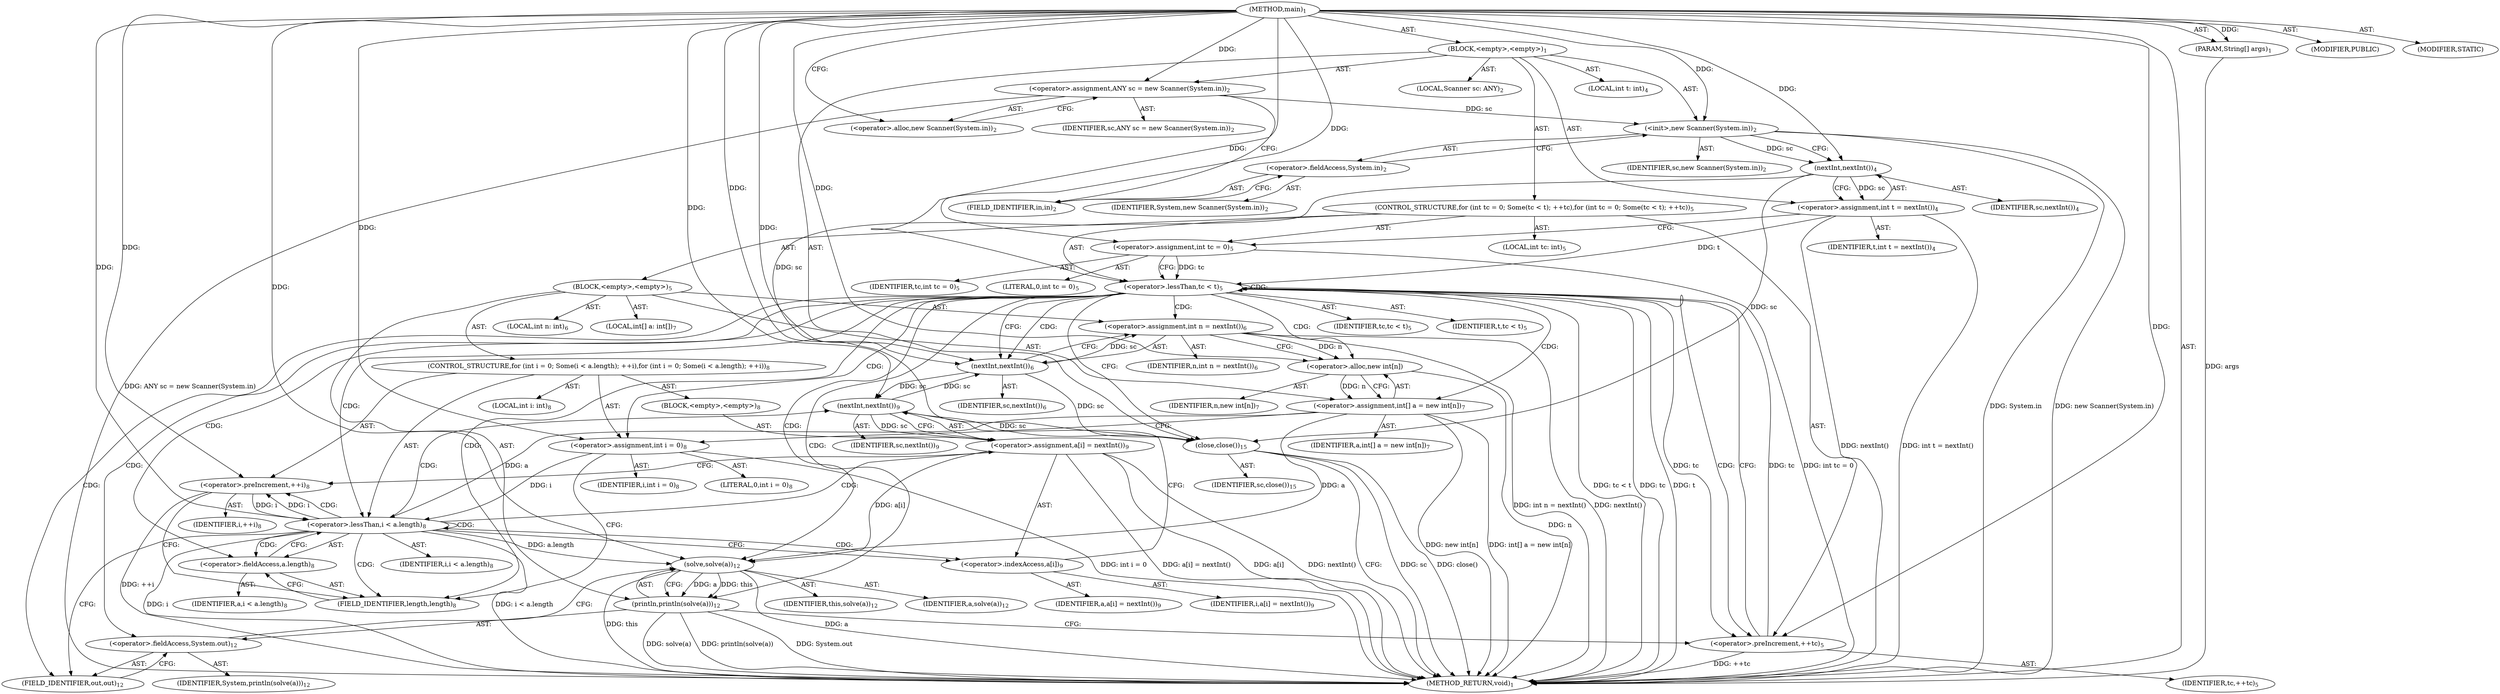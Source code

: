 digraph "main" {  
"19" [label = <(METHOD,main)<SUB>1</SUB>> ]
"20" [label = <(PARAM,String[] args)<SUB>1</SUB>> ]
"21" [label = <(BLOCK,&lt;empty&gt;,&lt;empty&gt;)<SUB>1</SUB>> ]
"4" [label = <(LOCAL,Scanner sc: ANY)<SUB>2</SUB>> ]
"22" [label = <(&lt;operator&gt;.assignment,ANY sc = new Scanner(System.in))<SUB>2</SUB>> ]
"23" [label = <(IDENTIFIER,sc,ANY sc = new Scanner(System.in))<SUB>2</SUB>> ]
"24" [label = <(&lt;operator&gt;.alloc,new Scanner(System.in))<SUB>2</SUB>> ]
"25" [label = <(&lt;init&gt;,new Scanner(System.in))<SUB>2</SUB>> ]
"3" [label = <(IDENTIFIER,sc,new Scanner(System.in))<SUB>2</SUB>> ]
"26" [label = <(&lt;operator&gt;.fieldAccess,System.in)<SUB>2</SUB>> ]
"27" [label = <(IDENTIFIER,System,new Scanner(System.in))<SUB>2</SUB>> ]
"28" [label = <(FIELD_IDENTIFIER,in,in)<SUB>2</SUB>> ]
"29" [label = <(LOCAL,int t: int)<SUB>4</SUB>> ]
"30" [label = <(&lt;operator&gt;.assignment,int t = nextInt())<SUB>4</SUB>> ]
"31" [label = <(IDENTIFIER,t,int t = nextInt())<SUB>4</SUB>> ]
"32" [label = <(nextInt,nextInt())<SUB>4</SUB>> ]
"33" [label = <(IDENTIFIER,sc,nextInt())<SUB>4</SUB>> ]
"34" [label = <(CONTROL_STRUCTURE,for (int tc = 0; Some(tc &lt; t); ++tc),for (int tc = 0; Some(tc &lt; t); ++tc))<SUB>5</SUB>> ]
"35" [label = <(LOCAL,int tc: int)<SUB>5</SUB>> ]
"36" [label = <(&lt;operator&gt;.assignment,int tc = 0)<SUB>5</SUB>> ]
"37" [label = <(IDENTIFIER,tc,int tc = 0)<SUB>5</SUB>> ]
"38" [label = <(LITERAL,0,int tc = 0)<SUB>5</SUB>> ]
"39" [label = <(&lt;operator&gt;.lessThan,tc &lt; t)<SUB>5</SUB>> ]
"40" [label = <(IDENTIFIER,tc,tc &lt; t)<SUB>5</SUB>> ]
"41" [label = <(IDENTIFIER,t,tc &lt; t)<SUB>5</SUB>> ]
"42" [label = <(&lt;operator&gt;.preIncrement,++tc)<SUB>5</SUB>> ]
"43" [label = <(IDENTIFIER,tc,++tc)<SUB>5</SUB>> ]
"44" [label = <(BLOCK,&lt;empty&gt;,&lt;empty&gt;)<SUB>5</SUB>> ]
"45" [label = <(LOCAL,int n: int)<SUB>6</SUB>> ]
"46" [label = <(&lt;operator&gt;.assignment,int n = nextInt())<SUB>6</SUB>> ]
"47" [label = <(IDENTIFIER,n,int n = nextInt())<SUB>6</SUB>> ]
"48" [label = <(nextInt,nextInt())<SUB>6</SUB>> ]
"49" [label = <(IDENTIFIER,sc,nextInt())<SUB>6</SUB>> ]
"50" [label = <(LOCAL,int[] a: int[])<SUB>7</SUB>> ]
"51" [label = <(&lt;operator&gt;.assignment,int[] a = new int[n])<SUB>7</SUB>> ]
"52" [label = <(IDENTIFIER,a,int[] a = new int[n])<SUB>7</SUB>> ]
"53" [label = <(&lt;operator&gt;.alloc,new int[n])> ]
"54" [label = <(IDENTIFIER,n,new int[n])<SUB>7</SUB>> ]
"55" [label = <(CONTROL_STRUCTURE,for (int i = 0; Some(i &lt; a.length); ++i),for (int i = 0; Some(i &lt; a.length); ++i))<SUB>8</SUB>> ]
"56" [label = <(LOCAL,int i: int)<SUB>8</SUB>> ]
"57" [label = <(&lt;operator&gt;.assignment,int i = 0)<SUB>8</SUB>> ]
"58" [label = <(IDENTIFIER,i,int i = 0)<SUB>8</SUB>> ]
"59" [label = <(LITERAL,0,int i = 0)<SUB>8</SUB>> ]
"60" [label = <(&lt;operator&gt;.lessThan,i &lt; a.length)<SUB>8</SUB>> ]
"61" [label = <(IDENTIFIER,i,i &lt; a.length)<SUB>8</SUB>> ]
"62" [label = <(&lt;operator&gt;.fieldAccess,a.length)<SUB>8</SUB>> ]
"63" [label = <(IDENTIFIER,a,i &lt; a.length)<SUB>8</SUB>> ]
"64" [label = <(FIELD_IDENTIFIER,length,length)<SUB>8</SUB>> ]
"65" [label = <(&lt;operator&gt;.preIncrement,++i)<SUB>8</SUB>> ]
"66" [label = <(IDENTIFIER,i,++i)<SUB>8</SUB>> ]
"67" [label = <(BLOCK,&lt;empty&gt;,&lt;empty&gt;)<SUB>8</SUB>> ]
"68" [label = <(&lt;operator&gt;.assignment,a[i] = nextInt())<SUB>9</SUB>> ]
"69" [label = <(&lt;operator&gt;.indexAccess,a[i])<SUB>9</SUB>> ]
"70" [label = <(IDENTIFIER,a,a[i] = nextInt())<SUB>9</SUB>> ]
"71" [label = <(IDENTIFIER,i,a[i] = nextInt())<SUB>9</SUB>> ]
"72" [label = <(nextInt,nextInt())<SUB>9</SUB>> ]
"73" [label = <(IDENTIFIER,sc,nextInt())<SUB>9</SUB>> ]
"74" [label = <(println,println(solve(a)))<SUB>12</SUB>> ]
"75" [label = <(&lt;operator&gt;.fieldAccess,System.out)<SUB>12</SUB>> ]
"76" [label = <(IDENTIFIER,System,println(solve(a)))<SUB>12</SUB>> ]
"77" [label = <(FIELD_IDENTIFIER,out,out)<SUB>12</SUB>> ]
"78" [label = <(solve,solve(a))<SUB>12</SUB>> ]
"79" [label = <(IDENTIFIER,this,solve(a))<SUB>12</SUB>> ]
"80" [label = <(IDENTIFIER,a,solve(a))<SUB>12</SUB>> ]
"81" [label = <(close,close())<SUB>15</SUB>> ]
"82" [label = <(IDENTIFIER,sc,close())<SUB>15</SUB>> ]
"83" [label = <(MODIFIER,PUBLIC)> ]
"84" [label = <(MODIFIER,STATIC)> ]
"85" [label = <(METHOD_RETURN,void)<SUB>1</SUB>> ]
  "19" -> "20"  [ label = "AST: "] 
  "19" -> "21"  [ label = "AST: "] 
  "19" -> "83"  [ label = "AST: "] 
  "19" -> "84"  [ label = "AST: "] 
  "19" -> "85"  [ label = "AST: "] 
  "21" -> "4"  [ label = "AST: "] 
  "21" -> "22"  [ label = "AST: "] 
  "21" -> "25"  [ label = "AST: "] 
  "21" -> "29"  [ label = "AST: "] 
  "21" -> "30"  [ label = "AST: "] 
  "21" -> "34"  [ label = "AST: "] 
  "21" -> "81"  [ label = "AST: "] 
  "22" -> "23"  [ label = "AST: "] 
  "22" -> "24"  [ label = "AST: "] 
  "25" -> "3"  [ label = "AST: "] 
  "25" -> "26"  [ label = "AST: "] 
  "26" -> "27"  [ label = "AST: "] 
  "26" -> "28"  [ label = "AST: "] 
  "30" -> "31"  [ label = "AST: "] 
  "30" -> "32"  [ label = "AST: "] 
  "32" -> "33"  [ label = "AST: "] 
  "34" -> "35"  [ label = "AST: "] 
  "34" -> "36"  [ label = "AST: "] 
  "34" -> "39"  [ label = "AST: "] 
  "34" -> "42"  [ label = "AST: "] 
  "34" -> "44"  [ label = "AST: "] 
  "36" -> "37"  [ label = "AST: "] 
  "36" -> "38"  [ label = "AST: "] 
  "39" -> "40"  [ label = "AST: "] 
  "39" -> "41"  [ label = "AST: "] 
  "42" -> "43"  [ label = "AST: "] 
  "44" -> "45"  [ label = "AST: "] 
  "44" -> "46"  [ label = "AST: "] 
  "44" -> "50"  [ label = "AST: "] 
  "44" -> "51"  [ label = "AST: "] 
  "44" -> "55"  [ label = "AST: "] 
  "44" -> "74"  [ label = "AST: "] 
  "46" -> "47"  [ label = "AST: "] 
  "46" -> "48"  [ label = "AST: "] 
  "48" -> "49"  [ label = "AST: "] 
  "51" -> "52"  [ label = "AST: "] 
  "51" -> "53"  [ label = "AST: "] 
  "53" -> "54"  [ label = "AST: "] 
  "55" -> "56"  [ label = "AST: "] 
  "55" -> "57"  [ label = "AST: "] 
  "55" -> "60"  [ label = "AST: "] 
  "55" -> "65"  [ label = "AST: "] 
  "55" -> "67"  [ label = "AST: "] 
  "57" -> "58"  [ label = "AST: "] 
  "57" -> "59"  [ label = "AST: "] 
  "60" -> "61"  [ label = "AST: "] 
  "60" -> "62"  [ label = "AST: "] 
  "62" -> "63"  [ label = "AST: "] 
  "62" -> "64"  [ label = "AST: "] 
  "65" -> "66"  [ label = "AST: "] 
  "67" -> "68"  [ label = "AST: "] 
  "68" -> "69"  [ label = "AST: "] 
  "68" -> "72"  [ label = "AST: "] 
  "69" -> "70"  [ label = "AST: "] 
  "69" -> "71"  [ label = "AST: "] 
  "72" -> "73"  [ label = "AST: "] 
  "74" -> "75"  [ label = "AST: "] 
  "74" -> "78"  [ label = "AST: "] 
  "75" -> "76"  [ label = "AST: "] 
  "75" -> "77"  [ label = "AST: "] 
  "78" -> "79"  [ label = "AST: "] 
  "78" -> "80"  [ label = "AST: "] 
  "81" -> "82"  [ label = "AST: "] 
  "22" -> "28"  [ label = "CFG: "] 
  "25" -> "32"  [ label = "CFG: "] 
  "30" -> "36"  [ label = "CFG: "] 
  "81" -> "85"  [ label = "CFG: "] 
  "24" -> "22"  [ label = "CFG: "] 
  "26" -> "25"  [ label = "CFG: "] 
  "32" -> "30"  [ label = "CFG: "] 
  "36" -> "39"  [ label = "CFG: "] 
  "39" -> "48"  [ label = "CFG: "] 
  "39" -> "81"  [ label = "CFG: "] 
  "42" -> "39"  [ label = "CFG: "] 
  "28" -> "26"  [ label = "CFG: "] 
  "46" -> "53"  [ label = "CFG: "] 
  "51" -> "57"  [ label = "CFG: "] 
  "74" -> "42"  [ label = "CFG: "] 
  "48" -> "46"  [ label = "CFG: "] 
  "53" -> "51"  [ label = "CFG: "] 
  "57" -> "64"  [ label = "CFG: "] 
  "60" -> "69"  [ label = "CFG: "] 
  "60" -> "77"  [ label = "CFG: "] 
  "65" -> "64"  [ label = "CFG: "] 
  "75" -> "78"  [ label = "CFG: "] 
  "78" -> "74"  [ label = "CFG: "] 
  "62" -> "60"  [ label = "CFG: "] 
  "68" -> "65"  [ label = "CFG: "] 
  "77" -> "75"  [ label = "CFG: "] 
  "64" -> "62"  [ label = "CFG: "] 
  "69" -> "72"  [ label = "CFG: "] 
  "72" -> "68"  [ label = "CFG: "] 
  "19" -> "24"  [ label = "CFG: "] 
  "20" -> "85"  [ label = "DDG: args"] 
  "22" -> "85"  [ label = "DDG: ANY sc = new Scanner(System.in)"] 
  "25" -> "85"  [ label = "DDG: System.in"] 
  "25" -> "85"  [ label = "DDG: new Scanner(System.in)"] 
  "30" -> "85"  [ label = "DDG: nextInt()"] 
  "30" -> "85"  [ label = "DDG: int t = nextInt()"] 
  "36" -> "85"  [ label = "DDG: int tc = 0"] 
  "39" -> "85"  [ label = "DDG: tc"] 
  "39" -> "85"  [ label = "DDG: t"] 
  "39" -> "85"  [ label = "DDG: tc &lt; t"] 
  "81" -> "85"  [ label = "DDG: sc"] 
  "81" -> "85"  [ label = "DDG: close()"] 
  "46" -> "85"  [ label = "DDG: nextInt()"] 
  "46" -> "85"  [ label = "DDG: int n = nextInt()"] 
  "53" -> "85"  [ label = "DDG: n"] 
  "51" -> "85"  [ label = "DDG: new int[n]"] 
  "51" -> "85"  [ label = "DDG: int[] a = new int[n]"] 
  "57" -> "85"  [ label = "DDG: int i = 0"] 
  "60" -> "85"  [ label = "DDG: i"] 
  "60" -> "85"  [ label = "DDG: i &lt; a.length"] 
  "74" -> "85"  [ label = "DDG: System.out"] 
  "78" -> "85"  [ label = "DDG: a"] 
  "74" -> "85"  [ label = "DDG: solve(a)"] 
  "74" -> "85"  [ label = "DDG: println(solve(a))"] 
  "42" -> "85"  [ label = "DDG: ++tc"] 
  "68" -> "85"  [ label = "DDG: a[i]"] 
  "68" -> "85"  [ label = "DDG: nextInt()"] 
  "68" -> "85"  [ label = "DDG: a[i] = nextInt()"] 
  "65" -> "85"  [ label = "DDG: ++i"] 
  "78" -> "85"  [ label = "DDG: this"] 
  "19" -> "20"  [ label = "DDG: "] 
  "19" -> "22"  [ label = "DDG: "] 
  "32" -> "30"  [ label = "DDG: sc"] 
  "22" -> "25"  [ label = "DDG: sc"] 
  "19" -> "25"  [ label = "DDG: "] 
  "19" -> "36"  [ label = "DDG: "] 
  "32" -> "81"  [ label = "DDG: sc"] 
  "48" -> "81"  [ label = "DDG: sc"] 
  "72" -> "81"  [ label = "DDG: sc"] 
  "19" -> "81"  [ label = "DDG: "] 
  "25" -> "32"  [ label = "DDG: sc"] 
  "19" -> "32"  [ label = "DDG: "] 
  "36" -> "39"  [ label = "DDG: tc"] 
  "42" -> "39"  [ label = "DDG: tc"] 
  "19" -> "39"  [ label = "DDG: "] 
  "30" -> "39"  [ label = "DDG: t"] 
  "39" -> "42"  [ label = "DDG: tc"] 
  "19" -> "42"  [ label = "DDG: "] 
  "48" -> "46"  [ label = "DDG: sc"] 
  "53" -> "51"  [ label = "DDG: n"] 
  "19" -> "57"  [ label = "DDG: "] 
  "78" -> "74"  [ label = "DDG: this"] 
  "78" -> "74"  [ label = "DDG: a"] 
  "32" -> "48"  [ label = "DDG: sc"] 
  "72" -> "48"  [ label = "DDG: sc"] 
  "19" -> "48"  [ label = "DDG: "] 
  "46" -> "53"  [ label = "DDG: n"] 
  "19" -> "53"  [ label = "DDG: "] 
  "57" -> "60"  [ label = "DDG: i"] 
  "65" -> "60"  [ label = "DDG: i"] 
  "19" -> "60"  [ label = "DDG: "] 
  "51" -> "60"  [ label = "DDG: a"] 
  "60" -> "65"  [ label = "DDG: i"] 
  "19" -> "65"  [ label = "DDG: "] 
  "72" -> "68"  [ label = "DDG: sc"] 
  "19" -> "78"  [ label = "DDG: "] 
  "51" -> "78"  [ label = "DDG: a"] 
  "60" -> "78"  [ label = "DDG: a.length"] 
  "68" -> "78"  [ label = "DDG: a[i]"] 
  "48" -> "72"  [ label = "DDG: sc"] 
  "19" -> "72"  [ label = "DDG: "] 
  "39" -> "48"  [ label = "CDG: "] 
  "39" -> "60"  [ label = "CDG: "] 
  "39" -> "77"  [ label = "CDG: "] 
  "39" -> "64"  [ label = "CDG: "] 
  "39" -> "42"  [ label = "CDG: "] 
  "39" -> "51"  [ label = "CDG: "] 
  "39" -> "57"  [ label = "CDG: "] 
  "39" -> "75"  [ label = "CDG: "] 
  "39" -> "46"  [ label = "CDG: "] 
  "39" -> "53"  [ label = "CDG: "] 
  "39" -> "74"  [ label = "CDG: "] 
  "39" -> "78"  [ label = "CDG: "] 
  "39" -> "62"  [ label = "CDG: "] 
  "39" -> "39"  [ label = "CDG: "] 
  "60" -> "68"  [ label = "CDG: "] 
  "60" -> "60"  [ label = "CDG: "] 
  "60" -> "64"  [ label = "CDG: "] 
  "60" -> "72"  [ label = "CDG: "] 
  "60" -> "69"  [ label = "CDG: "] 
  "60" -> "65"  [ label = "CDG: "] 
  "60" -> "62"  [ label = "CDG: "] 
}
